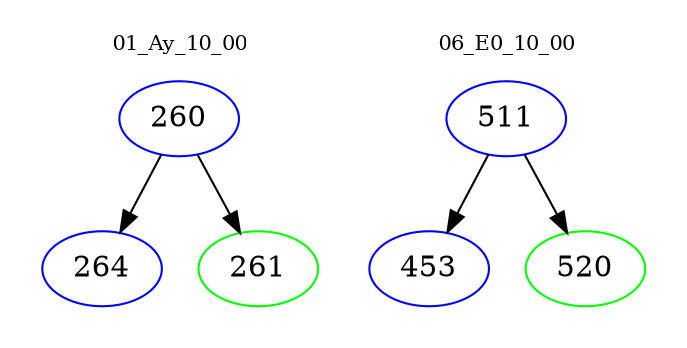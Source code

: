 digraph{
subgraph cluster_0 {
color = white
label = "01_Ay_10_00";
fontsize=10;
T0_260 [label="260", color="blue"]
T0_260 -> T0_264 [color="black"]
T0_264 [label="264", color="blue"]
T0_260 -> T0_261 [color="black"]
T0_261 [label="261", color="green"]
}
subgraph cluster_1 {
color = white
label = "06_E0_10_00";
fontsize=10;
T1_511 [label="511", color="blue"]
T1_511 -> T1_453 [color="black"]
T1_453 [label="453", color="blue"]
T1_511 -> T1_520 [color="black"]
T1_520 [label="520", color="green"]
}
}
